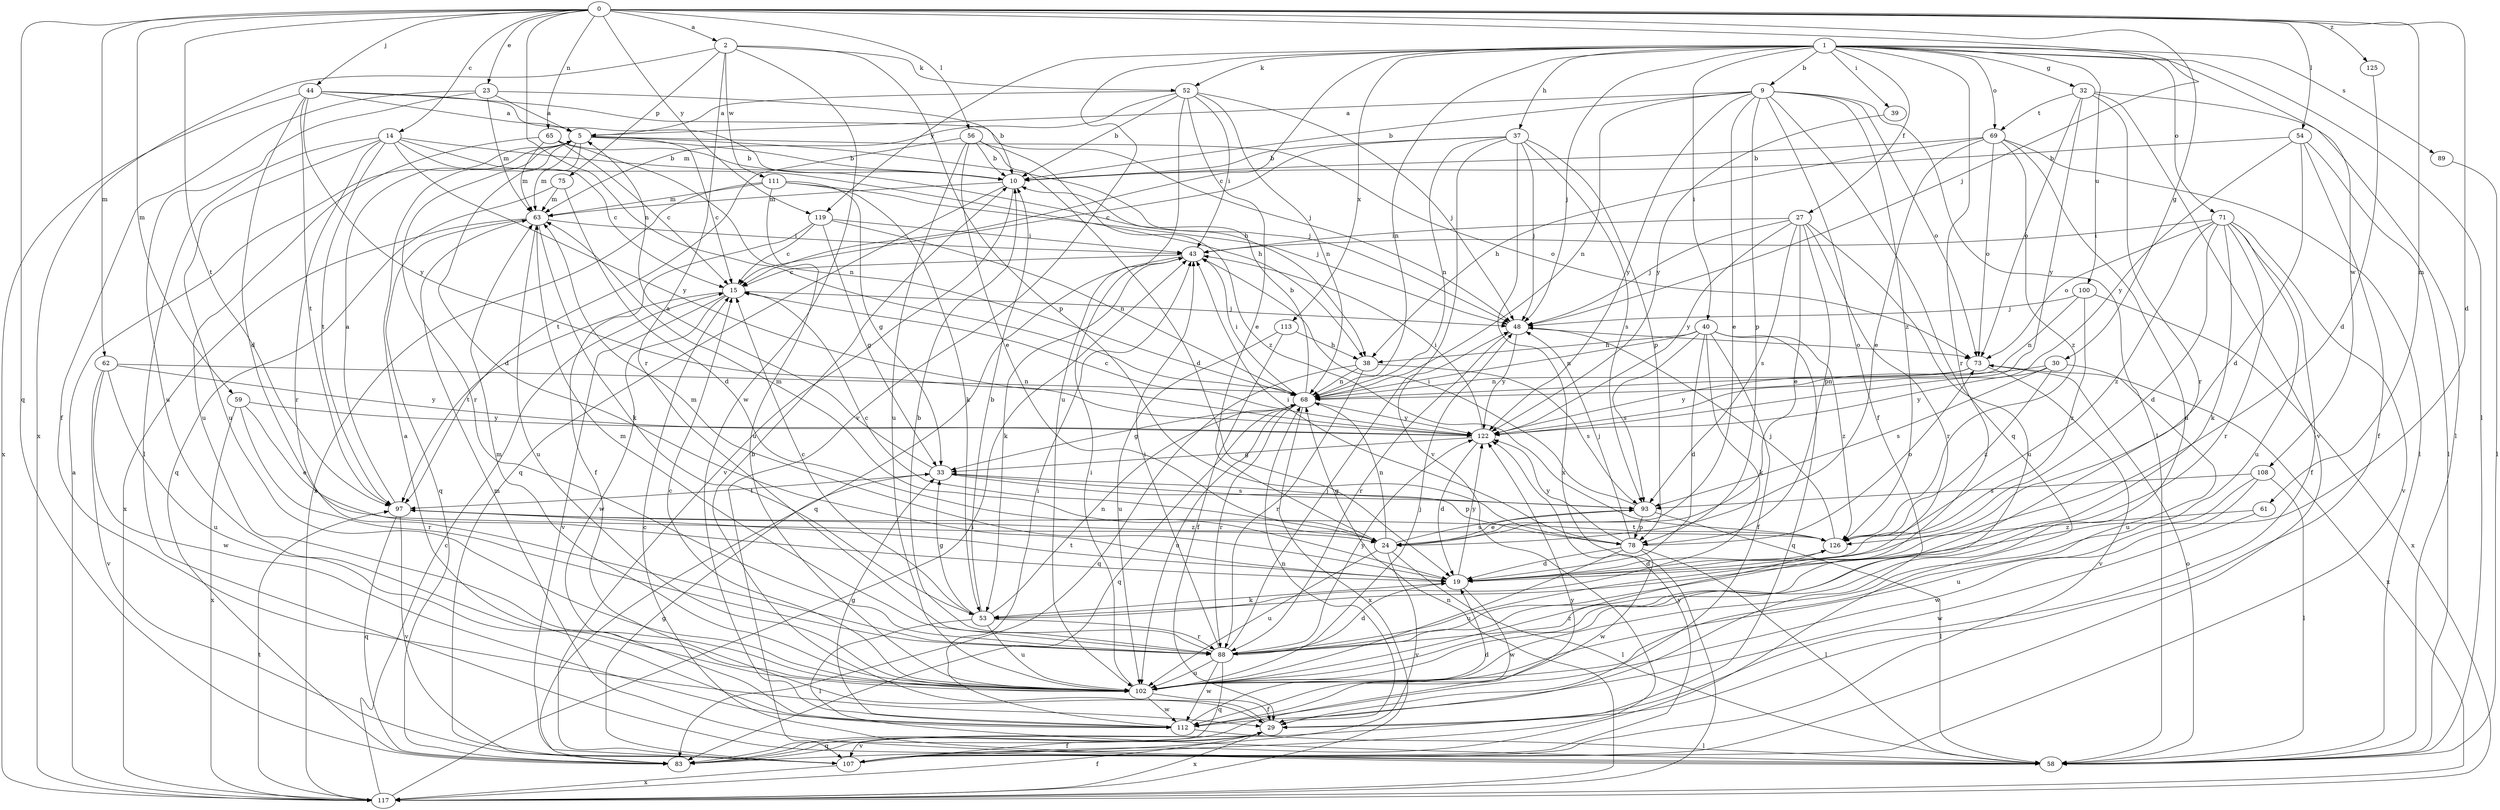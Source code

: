strict digraph  {
0;
1;
2;
5;
9;
10;
14;
15;
19;
23;
24;
27;
29;
30;
32;
33;
37;
38;
39;
40;
43;
44;
48;
52;
53;
54;
56;
58;
59;
61;
62;
63;
65;
68;
69;
71;
73;
75;
78;
83;
88;
89;
93;
97;
100;
102;
107;
108;
111;
112;
113;
117;
119;
122;
125;
126;
0 -> 2  [label=a];
0 -> 14  [label=c];
0 -> 19  [label=d];
0 -> 23  [label=e];
0 -> 30  [label=g];
0 -> 44  [label=j];
0 -> 48  [label=j];
0 -> 54  [label=l];
0 -> 56  [label=l];
0 -> 59  [label=m];
0 -> 61  [label=m];
0 -> 62  [label=m];
0 -> 65  [label=n];
0 -> 68  [label=n];
0 -> 83  [label=q];
0 -> 97  [label=t];
0 -> 119  [label=y];
0 -> 125  [label=z];
1 -> 9  [label=b];
1 -> 15  [label=c];
1 -> 27  [label=f];
1 -> 32  [label=g];
1 -> 37  [label=h];
1 -> 39  [label=i];
1 -> 40  [label=i];
1 -> 48  [label=j];
1 -> 52  [label=k];
1 -> 58  [label=l];
1 -> 68  [label=n];
1 -> 69  [label=o];
1 -> 71  [label=o];
1 -> 88  [label=r];
1 -> 89  [label=s];
1 -> 100  [label=u];
1 -> 107  [label=v];
1 -> 108  [label=w];
1 -> 113  [label=x];
1 -> 119  [label=y];
2 -> 52  [label=k];
2 -> 75  [label=p];
2 -> 78  [label=p];
2 -> 88  [label=r];
2 -> 111  [label=w];
2 -> 112  [label=w];
2 -> 117  [label=x];
5 -> 10  [label=b];
5 -> 15  [label=c];
5 -> 19  [label=d];
5 -> 48  [label=j];
5 -> 63  [label=m];
5 -> 73  [label=o];
5 -> 88  [label=r];
9 -> 5  [label=a];
9 -> 10  [label=b];
9 -> 24  [label=e];
9 -> 29  [label=f];
9 -> 58  [label=l];
9 -> 68  [label=n];
9 -> 73  [label=o];
9 -> 78  [label=p];
9 -> 83  [label=q];
9 -> 122  [label=y];
9 -> 126  [label=z];
10 -> 63  [label=m];
10 -> 83  [label=q];
10 -> 107  [label=v];
14 -> 10  [label=b];
14 -> 15  [label=c];
14 -> 38  [label=h];
14 -> 58  [label=l];
14 -> 88  [label=r];
14 -> 97  [label=t];
14 -> 102  [label=u];
14 -> 122  [label=y];
15 -> 48  [label=j];
15 -> 97  [label=t];
15 -> 107  [label=v];
15 -> 112  [label=w];
19 -> 53  [label=k];
19 -> 63  [label=m];
19 -> 97  [label=t];
19 -> 112  [label=w];
19 -> 122  [label=y];
23 -> 5  [label=a];
23 -> 10  [label=b];
23 -> 29  [label=f];
23 -> 63  [label=m];
23 -> 102  [label=u];
24 -> 15  [label=c];
24 -> 58  [label=l];
24 -> 63  [label=m];
24 -> 68  [label=n];
24 -> 93  [label=s];
24 -> 102  [label=u];
24 -> 107  [label=v];
27 -> 24  [label=e];
27 -> 43  [label=i];
27 -> 48  [label=j];
27 -> 78  [label=p];
27 -> 88  [label=r];
27 -> 93  [label=s];
27 -> 102  [label=u];
27 -> 122  [label=y];
29 -> 10  [label=b];
29 -> 68  [label=n];
29 -> 83  [label=q];
29 -> 107  [label=v];
29 -> 117  [label=x];
30 -> 68  [label=n];
30 -> 93  [label=s];
30 -> 102  [label=u];
30 -> 122  [label=y];
30 -> 126  [label=z];
32 -> 58  [label=l];
32 -> 73  [label=o];
32 -> 88  [label=r];
32 -> 107  [label=v];
32 -> 122  [label=y];
32 -> 69  [label=t];
33 -> 5  [label=a];
33 -> 78  [label=p];
33 -> 93  [label=s];
33 -> 97  [label=t];
37 -> 10  [label=b];
37 -> 15  [label=c];
37 -> 48  [label=j];
37 -> 68  [label=n];
37 -> 78  [label=p];
37 -> 93  [label=s];
37 -> 107  [label=v];
37 -> 117  [label=x];
38 -> 68  [label=n];
38 -> 83  [label=q];
38 -> 88  [label=r];
38 -> 93  [label=s];
39 -> 122  [label=y];
40 -> 19  [label=d];
40 -> 29  [label=f];
40 -> 38  [label=h];
40 -> 53  [label=k];
40 -> 68  [label=n];
40 -> 83  [label=q];
40 -> 93  [label=s];
40 -> 126  [label=z];
43 -> 15  [label=c];
43 -> 53  [label=k];
43 -> 83  [label=q];
44 -> 5  [label=a];
44 -> 19  [label=d];
44 -> 38  [label=h];
44 -> 48  [label=j];
44 -> 97  [label=t];
44 -> 117  [label=x];
44 -> 122  [label=y];
48 -> 73  [label=o];
48 -> 88  [label=r];
48 -> 122  [label=y];
52 -> 5  [label=a];
52 -> 10  [label=b];
52 -> 24  [label=e];
52 -> 43  [label=i];
52 -> 48  [label=j];
52 -> 63  [label=m];
52 -> 68  [label=n];
52 -> 102  [label=u];
53 -> 10  [label=b];
53 -> 15  [label=c];
53 -> 33  [label=g];
53 -> 58  [label=l];
53 -> 68  [label=n];
53 -> 88  [label=r];
53 -> 102  [label=u];
54 -> 10  [label=b];
54 -> 19  [label=d];
54 -> 29  [label=f];
54 -> 58  [label=l];
54 -> 122  [label=y];
56 -> 10  [label=b];
56 -> 19  [label=d];
56 -> 24  [label=e];
56 -> 97  [label=t];
56 -> 102  [label=u];
56 -> 126  [label=z];
58 -> 15  [label=c];
58 -> 63  [label=m];
58 -> 73  [label=o];
59 -> 24  [label=e];
59 -> 88  [label=r];
59 -> 117  [label=x];
59 -> 122  [label=y];
61 -> 112  [label=w];
61 -> 126  [label=z];
62 -> 68  [label=n];
62 -> 102  [label=u];
62 -> 107  [label=v];
62 -> 112  [label=w];
62 -> 122  [label=y];
63 -> 43  [label=i];
63 -> 53  [label=k];
63 -> 83  [label=q];
63 -> 102  [label=u];
63 -> 117  [label=x];
65 -> 10  [label=b];
65 -> 15  [label=c];
65 -> 63  [label=m];
65 -> 68  [label=n];
65 -> 102  [label=u];
68 -> 10  [label=b];
68 -> 33  [label=g];
68 -> 43  [label=i];
68 -> 83  [label=q];
68 -> 88  [label=r];
68 -> 102  [label=u];
68 -> 117  [label=x];
68 -> 122  [label=y];
69 -> 10  [label=b];
69 -> 24  [label=e];
69 -> 38  [label=h];
69 -> 58  [label=l];
69 -> 73  [label=o];
69 -> 102  [label=u];
69 -> 126  [label=z];
71 -> 19  [label=d];
71 -> 29  [label=f];
71 -> 43  [label=i];
71 -> 53  [label=k];
71 -> 73  [label=o];
71 -> 88  [label=r];
71 -> 102  [label=u];
71 -> 107  [label=v];
71 -> 126  [label=z];
73 -> 68  [label=n];
73 -> 107  [label=v];
73 -> 117  [label=x];
73 -> 122  [label=y];
75 -> 19  [label=d];
75 -> 63  [label=m];
75 -> 83  [label=q];
78 -> 19  [label=d];
78 -> 43  [label=i];
78 -> 48  [label=j];
78 -> 58  [label=l];
78 -> 73  [label=o];
78 -> 102  [label=u];
78 -> 112  [label=w];
78 -> 122  [label=y];
83 -> 122  [label=y];
88 -> 10  [label=b];
88 -> 19  [label=d];
88 -> 43  [label=i];
88 -> 48  [label=j];
88 -> 63  [label=m];
88 -> 83  [label=q];
88 -> 102  [label=u];
88 -> 112  [label=w];
88 -> 122  [label=y];
89 -> 58  [label=l];
93 -> 24  [label=e];
93 -> 33  [label=g];
93 -> 43  [label=i];
93 -> 58  [label=l];
93 -> 78  [label=p];
97 -> 5  [label=a];
97 -> 83  [label=q];
97 -> 107  [label=v];
97 -> 126  [label=z];
100 -> 48  [label=j];
100 -> 68  [label=n];
100 -> 117  [label=x];
100 -> 126  [label=z];
102 -> 15  [label=c];
102 -> 29  [label=f];
102 -> 43  [label=i];
102 -> 48  [label=j];
102 -> 63  [label=m];
102 -> 112  [label=w];
102 -> 126  [label=z];
107 -> 29  [label=f];
107 -> 33  [label=g];
107 -> 117  [label=x];
107 -> 122  [label=y];
108 -> 58  [label=l];
108 -> 93  [label=s];
108 -> 102  [label=u];
108 -> 112  [label=w];
111 -> 33  [label=g];
111 -> 48  [label=j];
111 -> 53  [label=k];
111 -> 63  [label=m];
111 -> 102  [label=u];
111 -> 117  [label=x];
112 -> 5  [label=a];
112 -> 19  [label=d];
112 -> 33  [label=g];
112 -> 43  [label=i];
112 -> 58  [label=l];
113 -> 29  [label=f];
113 -> 38  [label=h];
113 -> 102  [label=u];
117 -> 5  [label=a];
117 -> 15  [label=c];
117 -> 29  [label=f];
117 -> 43  [label=i];
117 -> 68  [label=n];
117 -> 97  [label=t];
119 -> 15  [label=c];
119 -> 29  [label=f];
119 -> 33  [label=g];
119 -> 43  [label=i];
119 -> 68  [label=n];
122 -> 15  [label=c];
122 -> 19  [label=d];
122 -> 33  [label=g];
122 -> 43  [label=i];
125 -> 19  [label=d];
126 -> 19  [label=d];
126 -> 48  [label=j];
126 -> 97  [label=t];
}
